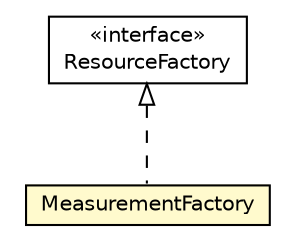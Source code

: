 #!/usr/local/bin/dot
#
# Class diagram 
# Generated by UMLGraph version R5_6-24-gf6e263 (http://www.umlgraph.org/)
#

digraph G {
	edge [fontname="Helvetica",fontsize=10,labelfontname="Helvetica",labelfontsize=10];
	node [fontname="Helvetica",fontsize=10,shape=plaintext];
	nodesep=0.25;
	ranksep=0.5;
	// org.universAAL.ontology.MeasurementFactory
	c236197 [label=<<table title="org.universAAL.ontology.MeasurementFactory" border="0" cellborder="1" cellspacing="0" cellpadding="2" port="p" bgcolor="lemonChiffon" href="./MeasurementFactory.html">
		<tr><td><table border="0" cellspacing="0" cellpadding="1">
<tr><td align="center" balign="center"> MeasurementFactory </td></tr>
		</table></td></tr>
		</table>>, URL="./MeasurementFactory.html", fontname="Helvetica", fontcolor="black", fontsize=10.0];
	//org.universAAL.ontology.MeasurementFactory implements org.universAAL.middleware.rdf.ResourceFactory
	c236744:p -> c236197:p [dir=back,arrowtail=empty,style=dashed];
	// org.universAAL.middleware.rdf.ResourceFactory
	c236744 [label=<<table title="org.universAAL.middleware.rdf.ResourceFactory" border="0" cellborder="1" cellspacing="0" cellpadding="2" port="p" href="http://java.sun.com/j2se/1.4.2/docs/api/org/universAAL/middleware/rdf/ResourceFactory.html">
		<tr><td><table border="0" cellspacing="0" cellpadding="1">
<tr><td align="center" balign="center"> &#171;interface&#187; </td></tr>
<tr><td align="center" balign="center"> ResourceFactory </td></tr>
		</table></td></tr>
		</table>>, URL="http://java.sun.com/j2se/1.4.2/docs/api/org/universAAL/middleware/rdf/ResourceFactory.html", fontname="Helvetica", fontcolor="black", fontsize=10.0];
}

